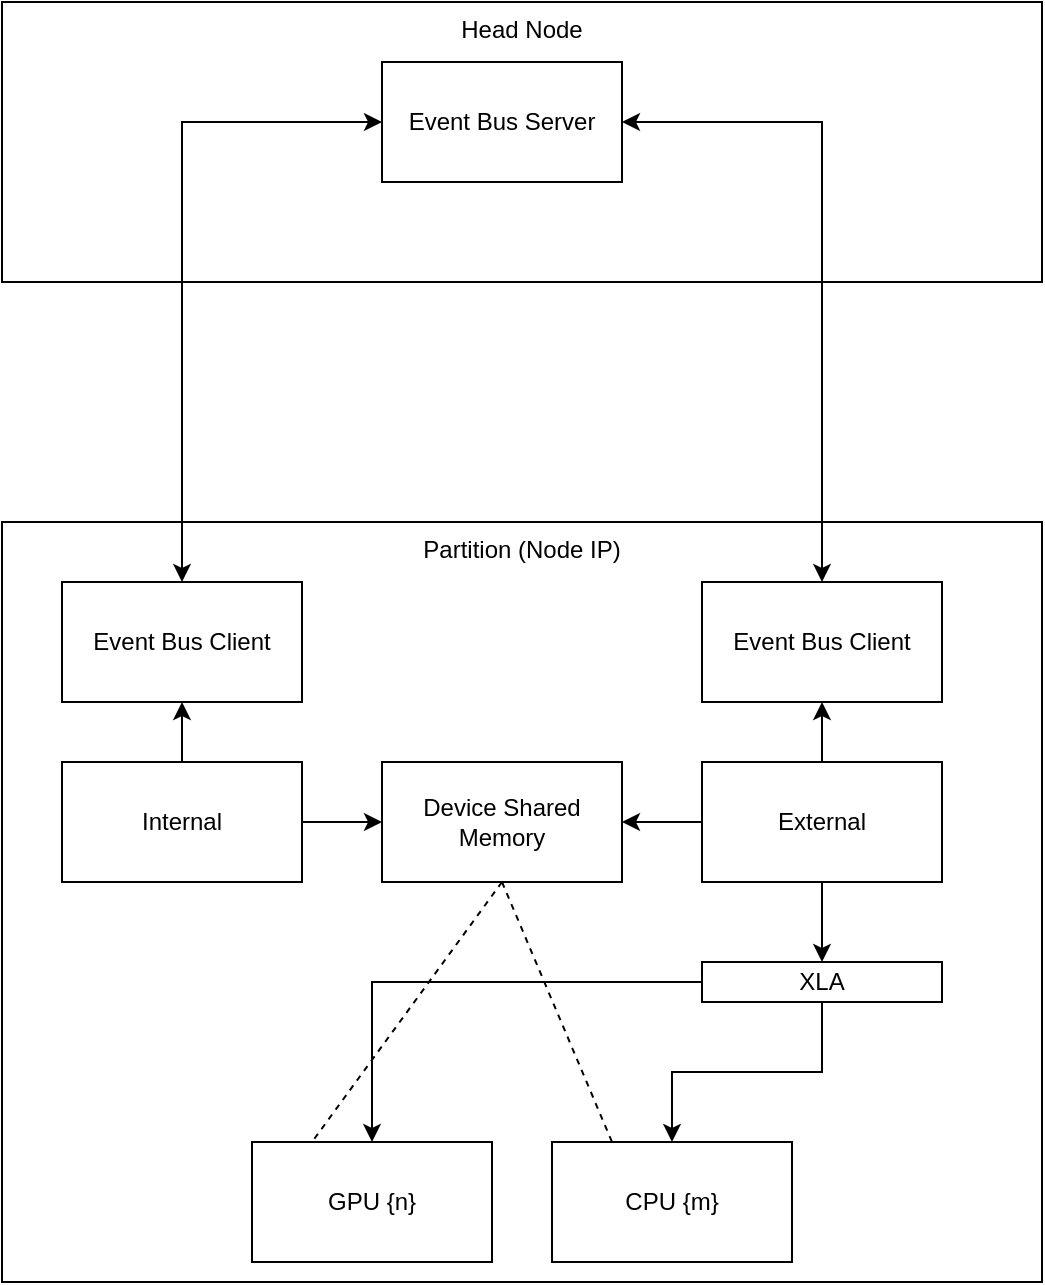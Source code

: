 <mxfile version="24.7.16">
  <diagram name="Pagina-1" id="X4L15kFl8ld1ir36U8sE">
    <mxGraphModel dx="1362" dy="793" grid="1" gridSize="10" guides="1" tooltips="1" connect="1" arrows="1" fold="1" page="1" pageScale="1" pageWidth="827" pageHeight="1169" math="0" shadow="0">
      <root>
        <mxCell id="0" />
        <mxCell id="1" parent="0" />
        <mxCell id="sMc9TXCz50gASUB8O7ki-6" value="Head Node" style="rounded=0;whiteSpace=wrap;html=1;verticalAlign=top;" vertex="1" parent="1">
          <mxGeometry x="210" y="30" width="520" height="140" as="geometry" />
        </mxCell>
        <mxCell id="sMc9TXCz50gASUB8O7ki-5" value="Partition (Node IP)" style="rounded=0;whiteSpace=wrap;html=1;verticalAlign=top;" vertex="1" parent="1">
          <mxGeometry x="210" y="290" width="520" height="380" as="geometry" />
        </mxCell>
        <mxCell id="sMc9TXCz50gASUB8O7ki-14" style="edgeStyle=orthogonalEdgeStyle;rounded=0;orthogonalLoop=1;jettySize=auto;html=1;exitX=1;exitY=0.5;exitDx=0;exitDy=0;entryX=0.5;entryY=0;entryDx=0;entryDy=0;startArrow=classic;startFill=1;" edge="1" parent="1" source="sMc9TXCz50gASUB8O7ki-1" target="sMc9TXCz50gASUB8O7ki-12">
          <mxGeometry relative="1" as="geometry" />
        </mxCell>
        <mxCell id="sMc9TXCz50gASUB8O7ki-1" value="Event Bus Server" style="rounded=0;whiteSpace=wrap;html=1;" vertex="1" parent="1">
          <mxGeometry x="400" y="60" width="120" height="60" as="geometry" />
        </mxCell>
        <mxCell id="sMc9TXCz50gASUB8O7ki-7" style="edgeStyle=orthogonalEdgeStyle;rounded=0;orthogonalLoop=1;jettySize=auto;html=1;exitX=1;exitY=0.5;exitDx=0;exitDy=0;entryX=0;entryY=0.5;entryDx=0;entryDy=0;" edge="1" parent="1" source="sMc9TXCz50gASUB8O7ki-2" target="sMc9TXCz50gASUB8O7ki-3">
          <mxGeometry relative="1" as="geometry" />
        </mxCell>
        <mxCell id="sMc9TXCz50gASUB8O7ki-10" style="edgeStyle=orthogonalEdgeStyle;rounded=0;orthogonalLoop=1;jettySize=auto;html=1;exitX=0.5;exitY=0;exitDx=0;exitDy=0;entryX=0.5;entryY=1;entryDx=0;entryDy=0;" edge="1" parent="1" source="sMc9TXCz50gASUB8O7ki-2" target="sMc9TXCz50gASUB8O7ki-9">
          <mxGeometry relative="1" as="geometry" />
        </mxCell>
        <mxCell id="sMc9TXCz50gASUB8O7ki-2" value="Internal" style="rounded=0;whiteSpace=wrap;html=1;" vertex="1" parent="1">
          <mxGeometry x="240" y="410" width="120" height="60" as="geometry" />
        </mxCell>
        <mxCell id="sMc9TXCz50gASUB8O7ki-30" style="rounded=0;orthogonalLoop=1;jettySize=auto;html=1;exitX=0.5;exitY=1;exitDx=0;exitDy=0;entryX=0.25;entryY=0;entryDx=0;entryDy=0;dashed=1;endArrow=none;endFill=0;" edge="1" parent="1" source="sMc9TXCz50gASUB8O7ki-3" target="sMc9TXCz50gASUB8O7ki-17">
          <mxGeometry relative="1" as="geometry" />
        </mxCell>
        <mxCell id="sMc9TXCz50gASUB8O7ki-31" style="rounded=0;orthogonalLoop=1;jettySize=auto;html=1;exitX=0.5;exitY=1;exitDx=0;exitDy=0;entryX=0.25;entryY=0;entryDx=0;entryDy=0;dashed=1;endArrow=none;endFill=0;" edge="1" parent="1" source="sMc9TXCz50gASUB8O7ki-3" target="sMc9TXCz50gASUB8O7ki-18">
          <mxGeometry relative="1" as="geometry" />
        </mxCell>
        <mxCell id="sMc9TXCz50gASUB8O7ki-3" value="Device Shared Memory" style="rounded=0;whiteSpace=wrap;html=1;" vertex="1" parent="1">
          <mxGeometry x="400" y="410" width="120" height="60" as="geometry" />
        </mxCell>
        <mxCell id="sMc9TXCz50gASUB8O7ki-13" style="edgeStyle=orthogonalEdgeStyle;rounded=0;orthogonalLoop=1;jettySize=auto;html=1;exitX=0;exitY=0.5;exitDx=0;exitDy=0;entryX=1;entryY=0.5;entryDx=0;entryDy=0;" edge="1" parent="1" source="sMc9TXCz50gASUB8O7ki-4" target="sMc9TXCz50gASUB8O7ki-3">
          <mxGeometry relative="1" as="geometry" />
        </mxCell>
        <mxCell id="sMc9TXCz50gASUB8O7ki-15" style="edgeStyle=orthogonalEdgeStyle;rounded=0;orthogonalLoop=1;jettySize=auto;html=1;exitX=0.5;exitY=0;exitDx=0;exitDy=0;entryX=0.5;entryY=1;entryDx=0;entryDy=0;" edge="1" parent="1" source="sMc9TXCz50gASUB8O7ki-4" target="sMc9TXCz50gASUB8O7ki-12">
          <mxGeometry relative="1" as="geometry" />
        </mxCell>
        <mxCell id="sMc9TXCz50gASUB8O7ki-27" style="edgeStyle=orthogonalEdgeStyle;rounded=0;orthogonalLoop=1;jettySize=auto;html=1;exitX=0.5;exitY=1;exitDx=0;exitDy=0;entryX=0.5;entryY=0;entryDx=0;entryDy=0;" edge="1" parent="1" source="sMc9TXCz50gASUB8O7ki-4" target="sMc9TXCz50gASUB8O7ki-20">
          <mxGeometry relative="1" as="geometry" />
        </mxCell>
        <mxCell id="sMc9TXCz50gASUB8O7ki-4" value="External" style="rounded=0;whiteSpace=wrap;html=1;" vertex="1" parent="1">
          <mxGeometry x="560" y="410" width="120" height="60" as="geometry" />
        </mxCell>
        <mxCell id="sMc9TXCz50gASUB8O7ki-11" style="edgeStyle=orthogonalEdgeStyle;rounded=0;orthogonalLoop=1;jettySize=auto;html=1;exitX=0.5;exitY=0;exitDx=0;exitDy=0;entryX=0;entryY=0.5;entryDx=0;entryDy=0;startArrow=classic;startFill=1;" edge="1" parent="1" source="sMc9TXCz50gASUB8O7ki-9" target="sMc9TXCz50gASUB8O7ki-1">
          <mxGeometry relative="1" as="geometry" />
        </mxCell>
        <mxCell id="sMc9TXCz50gASUB8O7ki-9" value="Event Bus Client" style="rounded=0;whiteSpace=wrap;html=1;" vertex="1" parent="1">
          <mxGeometry x="240" y="320" width="120" height="60" as="geometry" />
        </mxCell>
        <mxCell id="sMc9TXCz50gASUB8O7ki-12" value="Event Bus Client" style="rounded=0;whiteSpace=wrap;html=1;" vertex="1" parent="1">
          <mxGeometry x="560" y="320" width="120" height="60" as="geometry" />
        </mxCell>
        <mxCell id="sMc9TXCz50gASUB8O7ki-17" value="GPU {n}" style="rounded=0;whiteSpace=wrap;html=1;" vertex="1" parent="1">
          <mxGeometry x="335" y="600" width="120" height="60" as="geometry" />
        </mxCell>
        <mxCell id="sMc9TXCz50gASUB8O7ki-18" value="CPU {m}" style="rounded=0;whiteSpace=wrap;html=1;" vertex="1" parent="1">
          <mxGeometry x="485" y="600" width="120" height="60" as="geometry" />
        </mxCell>
        <mxCell id="sMc9TXCz50gASUB8O7ki-22" style="edgeStyle=orthogonalEdgeStyle;rounded=0;orthogonalLoop=1;jettySize=auto;html=1;entryX=0.5;entryY=0;entryDx=0;entryDy=0;" edge="1" parent="1" source="sMc9TXCz50gASUB8O7ki-20" target="sMc9TXCz50gASUB8O7ki-17">
          <mxGeometry relative="1" as="geometry" />
        </mxCell>
        <mxCell id="sMc9TXCz50gASUB8O7ki-23" style="edgeStyle=orthogonalEdgeStyle;rounded=0;orthogonalLoop=1;jettySize=auto;html=1;exitX=0.5;exitY=1;exitDx=0;exitDy=0;entryX=0.5;entryY=0;entryDx=0;entryDy=0;" edge="1" parent="1" source="sMc9TXCz50gASUB8O7ki-20" target="sMc9TXCz50gASUB8O7ki-18">
          <mxGeometry relative="1" as="geometry" />
        </mxCell>
        <mxCell id="sMc9TXCz50gASUB8O7ki-20" value="XLA" style="rounded=0;whiteSpace=wrap;html=1;" vertex="1" parent="1">
          <mxGeometry x="560" y="510" width="120" height="20" as="geometry" />
        </mxCell>
      </root>
    </mxGraphModel>
  </diagram>
</mxfile>
